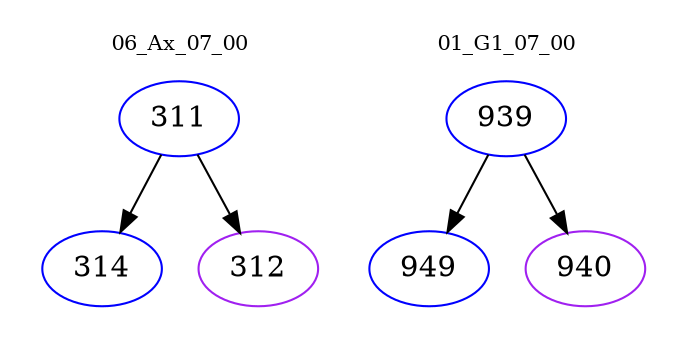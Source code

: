 digraph{
subgraph cluster_0 {
color = white
label = "06_Ax_07_00";
fontsize=10;
T0_311 [label="311", color="blue"]
T0_311 -> T0_314 [color="black"]
T0_314 [label="314", color="blue"]
T0_311 -> T0_312 [color="black"]
T0_312 [label="312", color="purple"]
}
subgraph cluster_1 {
color = white
label = "01_G1_07_00";
fontsize=10;
T1_939 [label="939", color="blue"]
T1_939 -> T1_949 [color="black"]
T1_949 [label="949", color="blue"]
T1_939 -> T1_940 [color="black"]
T1_940 [label="940", color="purple"]
}
}
